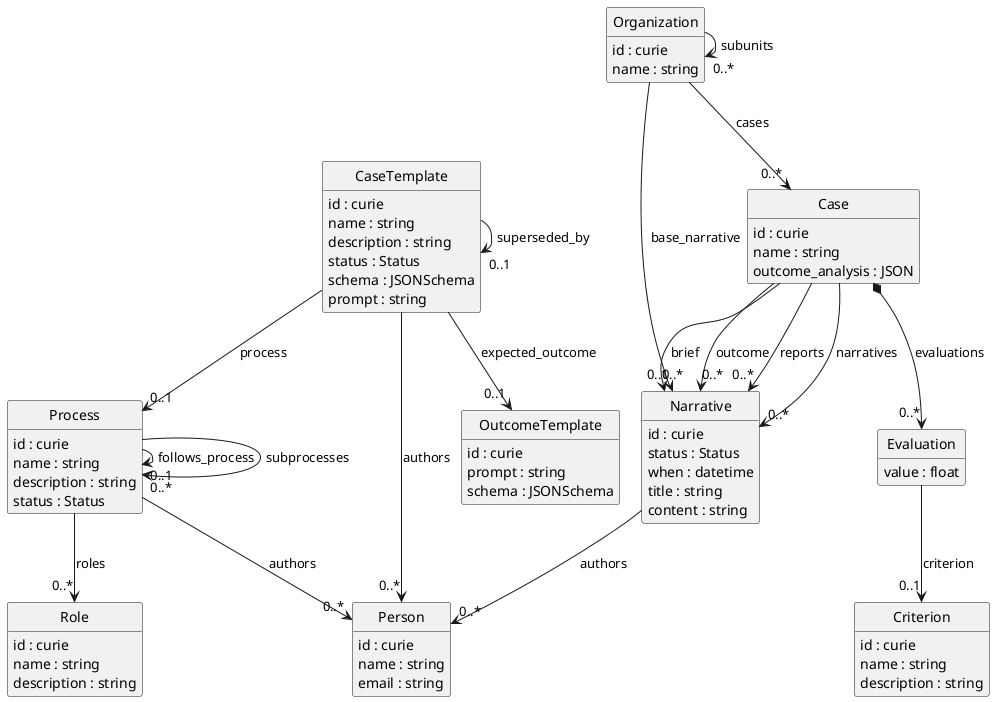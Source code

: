 @startuml
skinparam nodesep 10
hide circle
hide empty members
class "Process" [[{None}]] {
    {field} id : curie  
    {field} name : string  
    {field} description : string  
    {field} status : Status  
}
class "Role" [[{None}]] {
    {field} id : curie  
    {field} name : string  
    {field} description : string  
}
"Process" --> "0..*" "Role" : "roles"
class "Person" [[{None}]] {
    {field} id : curie  
    {field} name : string  
    {field} email : string  
}
class "CaseTemplate" [[{None}]] {
    {field} id : curie  
    {field} name : string  
    {field} description : string  
    {field} status : Status  
    {field} schema : JSONSchema  
    {field} prompt : string  
}
"Process" --> "0..1" "Process" : "follows_process"
"Process" --> "0..*" "Process" : "subprocesses"
"Process" --> "0..*" "Person" : "authors"
"CaseTemplate" --> "0..1" "Process" : "process"
class "Narrative" [[{None}]] {
    {field} id : curie  
    {field} status : Status  
    {field} when : datetime  
    {field} title : string  
    {field} content : string  
}
"CaseTemplate" --> "0..*" "Person" : "authors"
"Narrative" --> "0..*" "Person" : "authors"
class "OutcomeTemplate" [[{None}]] {
    {field} id : curie  
    {field} prompt : string  
    {field} schema : JSONSchema  
}
"CaseTemplate" --> "0..1" "OutcomeTemplate" : "expected_outcome"
class "Organization" [[{None}]] {
    {field} id : curie  
    {field} name : string  
}
class "Case" [[{None}]] {
    {field} id : curie  
    {field} name : string  
    {field} outcome_analysis : JSON  
}
"Organization" --> "0..*" "Case" : "cases"
"Organization" --> "0..*" "Organization" : "subunits"
"Organization" --> "0..1" "Narrative" : "base_narrative"
"Case" --> "0..*" "Narrative" : "brief"
"Case" --> "0..*" "Narrative" : "outcome"
"Case" --> "0..*" "Narrative" : "reports"
"Case" --> "0..*" "Narrative" : "narratives"
class "Evaluation" [[{None}]] {
    {field} value : float  
}
class "Criterion" [[{None}]] {
    {field} id : curie  
    {field} name : string  
    {field} description : string  
}
"Evaluation" --> "0..1" "Criterion" : "criterion"
"Case" *--> "0..*" "Evaluation" : "evaluations"
"CaseTemplate" --> "0..1" "CaseTemplate" : "superseded_by"
@enduml
